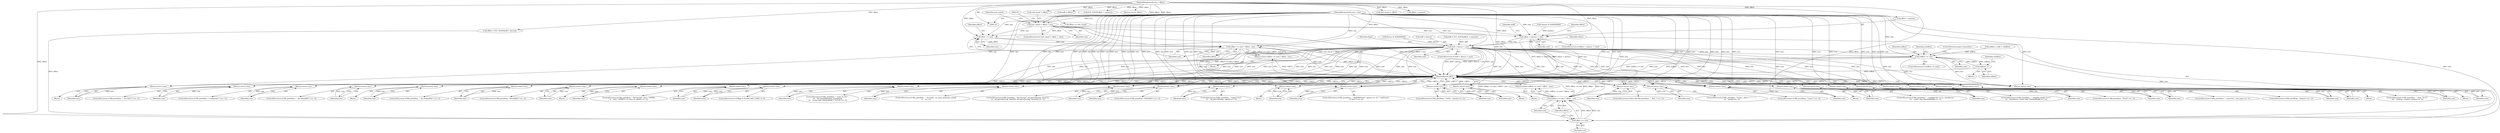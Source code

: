 digraph "0_file_ce90e05774dd77d86cfc8dfa6da57b32816841c4_2@API" {
"1000139" [label="(Call,xnh_sizeof + offset > size)"];
"1000119" [label="(MethodParameterIn,size_t offset)"];
"1000120" [label="(MethodParameterIn,size_t size)"];
"1000178" [label="(Call,offset >= size)"];
"1000177" [label="(Call,(offset >= size) ? offset : size)"];
"1000176" [label="(Return,return (offset >= size) ? offset : size;)"];
"1000223" [label="(Call,offset + namesz > size)"];
"1000238" [label="(Call,doff + descsz > size)"];
"1000246" [label="(Call,offset >= size)"];
"1000245" [label="(Call,(offset >= size) ? offset : size)"];
"1000244" [label="(Return,return (offset >= size) ? offset : size;)"];
"1000340" [label="(Return,return size;)"];
"1000357" [label="(Return,return size;)"];
"1000368" [label="(Return,return size;)"];
"1000379" [label="(Return,return size;)"];
"1000390" [label="(Return,return size;)"];
"1000401" [label="(Return,return size;)"];
"1000412" [label="(Return,return size;)"];
"1000436" [label="(Return,return size;)"];
"1000442" [label="(Return,return size;)"];
"1000487" [label="(Return,return size;)"];
"1000517" [label="(Return,return size;)"];
"1000579" [label="(Return,return size;)"];
"1000616" [label="(Return,return size;)"];
"1000654" [label="(Return,return size;)"];
"1000674" [label="(Return,return size;)"];
"1000694" [label="(Return,return size;)"];
"1000706" [label="(Return,return size;)"];
"1000709" [label="(Return,return size;)"];
"1000747" [label="(Return,return size;)"];
"1000780" [label="(Return,return size;)"];
"1000786" [label="(Return,return size;)"];
"1000820" [label="(Return,return size;)"];
"1000856" [label="(Return,return size;)"];
"1000862" [label="(Return,return size;)"];
"1000946" [label="(Return,return size;)"];
"1000971" [label="(Return,return size;)"];
"1001006" [label="(Return,return size;)"];
"1001031" [label="(Return,return size;)"];
"1001037" [label="(Return,return size;)"];
"1001095" [label="(Call,noffset >= size)"];
"1001089" [label="(Call,noffset++)"];
"1001232" [label="(Return,return size;)"];
"1001238" [label="(Return,return size;)"];
"1000405" [label="(ControlStructure,if (file_printf(ms, \"<unknown>\") == -1))"];
"1000238" [label="(Call,doff + descsz > size)"];
"1000401" [label="(Return,return size;)"];
"1000972" [label="(Identifier,size)"];
"1000694" [label="(Return,return size;)"];
"1000709" [label="(Return,return size;)"];
"1000357" [label="(Return,return size;)"];
"1000862" [label="(Return,return size;)"];
"1000678" [label="(ControlStructure,if (file_printf(ms, \", compiler model: %.*s\",\n\t\t\t    (int)descsz, (const char *)&nbuf[doff]) == -1))"];
"1000244" [label="(Return,return (offset >= size) ? offset : size;)"];
"1000139" [label="(Call,xnh_sizeof + offset > size)"];
"1000633" [label="(Block,)"];
"1000177" [label="(Call,(offset >= size) ? offset : size)"];
"1000642" [label="(Block,)"];
"1001097" [label="(Identifier,size)"];
"1000772" [label="(Block,)"];
"1000230" [label="(Identifier,doff)"];
"1001239" [label="(Identifier,size)"];
"1000580" [label="(Identifier,size)"];
"1000698" [label="(ControlStructure,if (file_printf(ms, \", note=%u\", xnh_type) == -1))"];
"1000857" [label="(Identifier,size)"];
"1000231" [label="(Call,offset = ELF_ALIGN(doff + descsz))"];
"1000947" [label="(Identifier,size)"];
"1000507" [label="(ControlStructure,if (file_printf(ms, \"%02x\", desc[i]) == -1))"];
"1001089" [label="(Call,noffset++)"];
"1000856" [label="(Return,return size;)"];
"1000616" [label="(Return,return size;)"];
"1000175" [label="(Block,)"];
"1000246" [label="(Call,offset >= size)"];
"1000213" [label="(Call,noff = offset)"];
"1000184" [label="(Call,namesz & 0x80000000)"];
"1000350" [label="(ControlStructure,if (file_printf(ms, \"Linux\") == -1))"];
"1000255" [label="(Identifier,flags)"];
"1000488" [label="(Identifier,size)"];
"1001007" [label="(Identifier,size)"];
"1000147" [label="(Identifier,xnh_sizeof)"];
"1001088" [label="(Block,)"];
"1000380" [label="(Identifier,size)"];
"1000946" [label="(Return,return size;)"];
"1000199" [label="(Call,descsz & 0x80000000)"];
"1000413" [label="(Identifier,size)"];
"1000143" [label="(Identifier,size)"];
"1000239" [label="(Call,doff + descsz)"];
"1000821" [label="(Identifier,size)"];
"1000402" [label="(Identifier,size)"];
"1000820" [label="(Return,return size;)"];
"1000787" [label="(Identifier,size)"];
"1000747" [label="(Return,return size;)"];
"1001006" [label="(Return,return size;)"];
"1000340" [label="(Return,return size;)"];
"1001090" [label="(Identifier,noffset)"];
"1000218" [label="(Call,ELF_ALIGN(offset + namesz))"];
"1000617" [label="(Identifier,size)"];
"1001238" [label="(Return,return size;)"];
"1001072" [label="(Call,noffset = doff + reloffset)"];
"1000813" [label="(ControlStructure,if (file_printf(ms, \", for DragonFly\") == -1))"];
"1000517" [label="(Return,return size;)"];
"1000176" [label="(Return,return (offset >= size) ? offset : size;)"];
"1001242" [label="(Return,return offset;)"];
"1000180" [label="(Identifier,size)"];
"1000158" [label="(Call,offset += xnh_sizeof)"];
"1000120" [label="(MethodParameterIn,size_t size)"];
"1000412" [label="(Return,return size;)"];
"1000250" [label="(Identifier,size)"];
"1000487" [label="(Return,return size;)"];
"1000245" [label="(Call,(offset >= size) ? offset : size)"];
"1000655" [label="(Identifier,size)"];
"1000390" [label="(Return,return size;)"];
"1000987" [label="(ControlStructure,if (file_printf(ms, \", from '%.31s'\",\n \t\t\t    file_printable(sbuf, sizeof(sbuf),\n \t\t\t    (const char *)&nbuf[doff + 0x7c])) == -1))"];
"1000971" [label="(Return,return size;)"];
"1000179" [label="(Identifier,offset)"];
"1000811" [label="(Block,)"];
"1000695" [label="(Identifier,size)"];
"1001244" [label="(MethodReturn,RET)"];
"1000674" [label="(Return,return size;)"];
"1001092" [label="(Identifier,reloffset)"];
"1000707" [label="(Identifier,size)"];
"1000182" [label="(Identifier,size)"];
"1000140" [label="(Call,xnh_sizeof + offset)"];
"1001233" [label="(Identifier,size)"];
"1000248" [label="(Identifier,size)"];
"1000773" [label="(ControlStructure,if (file_printf(ms, \", for OpenBSD\") == -1))"];
"1000436" [label="(Return,return size;)"];
"1000710" [label="(Identifier,size)"];
"1000442" [label="(Return,return size;)"];
"1000222" [label="(ControlStructure,if (offset + namesz > size))"];
"1000232" [label="(Identifier,offset)"];
"1000443" [label="(Identifier,size)"];
"1001032" [label="(Identifier,size)"];
"1000391" [label="(Identifier,size)"];
"1000781" [label="(Identifier,size)"];
"1000223" [label="(Call,offset + namesz > size)"];
"1000414" [label="(ControlStructure,if (file_printf(ms, \" %d.%d.%d\", elf_getu32(swap, desc[1]),\n \t\t    elf_getu32(swap, desc[2]), elf_getu32(swap, desc[3])) == -1))"];
"1000939" [label="(ControlStructure,if ((*flags & FLAGS_DID_CORE) != 0))"];
"1000224" [label="(Call,offset + namesz)"];
"1000247" [label="(Identifier,offset)"];
"1000358" [label="(Identifier,size)"];
"1001232" [label="(Return,return size;)"];
"1001063" [label="(Block,)"];
"1000242" [label="(Identifier,size)"];
"1000341" [label="(Identifier,size)"];
"1000383" [label="(ControlStructure,if (file_printf(ms, \"kFreeBSD\") == -1))"];
"1001096" [label="(Identifier,noffset)"];
"1000838" [label="(ControlStructure,if (file_printf(ms, \" %d.%d.%d\", desc / 100000,\n\t\t    desc / 10000 % 10, desc % 10000) == -1))"];
"1000961" [label="(ControlStructure,if (file_printf(ms, \", %s-style\", os_style_names[os_style])\n \t\t    == -1))"];
"1000138" [label="(ControlStructure,if (xnh_sizeof + offset > size))"];
"1000518" [label="(Identifier,size)"];
"1000379" [label="(Return,return size;)"];
"1000146" [label="(Call,xnh_sizeof + offset)"];
"1000579" [label="(Return,return size;)"];
"1001021" [label="(ControlStructure,if (file_printf(ms, \" (signal %u)\",\n \t\t\t    elf_getu32(swap, signo)) == -1))"];
"1000119" [label="(MethodParameterIn,size_t offset)"];
"1000321" [label="(Block,)"];
"1000985" [label="(Block,)"];
"1000369" [label="(Identifier,size)"];
"1000216" [label="(Call,doff = ELF_ALIGN(offset + namesz))"];
"1000237" [label="(ControlStructure,if (doff + descsz > size))"];
"1000333" [label="(ControlStructure,if (file_printf(ms, \", for GNU/\") == -1))"];
"1000570" [label="(ControlStructure,if (desc && file_printf(ms, \", PaX: \") == -1))"];
"1001038" [label="(Identifier,size)"];
"1000372" [label="(ControlStructure,if (file_printf(ms, \"Solaris\") == -1))"];
"1000437" [label="(Identifier,size)"];
"1001094" [label="(ControlStructure,if (noffset >= size))"];
"1001031" [label="(Return,return size;)"];
"1000601" [label="(ControlStructure,if (file_printf(ms, \"%s%s\", did++ ? \",\" : \"\",\n \t\t\t    pax[i]) == -1))"];
"1000181" [label="(Identifier,offset)"];
"1001037" [label="(Return,return size;)"];
"1000748" [label="(Identifier,size)"];
"1000658" [label="(ControlStructure,if (file_printf(ms, \", compiled for: %.*s\", (int)descsz,\n\t\t\t    (const char *)&nbuf[doff]) == -1))"];
"1001219" [label="(ControlStructure,if (file_printf(ms, \", from '%.*s'\",\n \t\t\t\t    (int)(cp - cname), cname) == -1))"];
"1000243" [label="(Block,)"];
"1000219" [label="(Call,offset + namesz)"];
"1000368" [label="(Return,return size;)"];
"1000394" [label="(ControlStructure,if (file_printf(ms, \"kNetBSD\") == -1))"];
"1001101" [label="(Identifier,reloffset)"];
"1000654" [label="(Return,return size;)"];
"1000227" [label="(Identifier,size)"];
"1000786" [label="(Return,return size;)"];
"1000863" [label="(Identifier,size)"];
"1000361" [label="(ControlStructure,if (file_printf(ms, \"Hurd\") == -1))"];
"1001095" [label="(Call,noffset >= size)"];
"1000706" [label="(Return,return size;)"];
"1000735" [label="(Block,)"];
"1000675" [label="(Identifier,size)"];
"1000178" [label="(Call,offset >= size)"];
"1001098" [label="(ControlStructure,goto tryanother;)"];
"1000474" [label="(ControlStructure,if (file_printf(ms, \", BuildID[%s]=\", descsz == 16 ? \"md5/uuid\" :\n\t\t\"sha1\") == -1))"];
"1000780" [label="(Return,return size;)"];
"1000249" [label="(Identifier,offset)"];
"1000139" -> "1000138"  [label="AST: "];
"1000139" -> "1000143"  [label="CFG: "];
"1000140" -> "1000139"  [label="AST: "];
"1000143" -> "1000139"  [label="AST: "];
"1000147" -> "1000139"  [label="CFG: "];
"1000150" -> "1000139"  [label="CFG: "];
"1000139" -> "1001244"  [label="DDG: xnh_sizeof + offset > size"];
"1000139" -> "1001244"  [label="DDG: xnh_sizeof + offset"];
"1000139" -> "1001244"  [label="DDG: size"];
"1000119" -> "1000139"  [label="DDG: offset"];
"1000120" -> "1000139"  [label="DDG: size"];
"1000139" -> "1000178"  [label="DDG: size"];
"1000139" -> "1000223"  [label="DDG: size"];
"1000119" -> "1000116"  [label="AST: "];
"1000119" -> "1001244"  [label="DDG: offset"];
"1000119" -> "1000140"  [label="DDG: offset"];
"1000119" -> "1000146"  [label="DDG: offset"];
"1000119" -> "1000158"  [label="DDG: offset"];
"1000119" -> "1000177"  [label="DDG: offset"];
"1000119" -> "1000178"  [label="DDG: offset"];
"1000119" -> "1000213"  [label="DDG: offset"];
"1000119" -> "1000218"  [label="DDG: offset"];
"1000119" -> "1000219"  [label="DDG: offset"];
"1000119" -> "1000223"  [label="DDG: offset"];
"1000119" -> "1000224"  [label="DDG: offset"];
"1000119" -> "1000231"  [label="DDG: offset"];
"1000119" -> "1000245"  [label="DDG: offset"];
"1000119" -> "1000246"  [label="DDG: offset"];
"1000119" -> "1001242"  [label="DDG: offset"];
"1000120" -> "1000116"  [label="AST: "];
"1000120" -> "1001244"  [label="DDG: size"];
"1000120" -> "1000177"  [label="DDG: size"];
"1000120" -> "1000178"  [label="DDG: size"];
"1000120" -> "1000223"  [label="DDG: size"];
"1000120" -> "1000238"  [label="DDG: size"];
"1000120" -> "1000245"  [label="DDG: size"];
"1000120" -> "1000246"  [label="DDG: size"];
"1000120" -> "1000340"  [label="DDG: size"];
"1000120" -> "1000357"  [label="DDG: size"];
"1000120" -> "1000368"  [label="DDG: size"];
"1000120" -> "1000379"  [label="DDG: size"];
"1000120" -> "1000390"  [label="DDG: size"];
"1000120" -> "1000401"  [label="DDG: size"];
"1000120" -> "1000412"  [label="DDG: size"];
"1000120" -> "1000436"  [label="DDG: size"];
"1000120" -> "1000442"  [label="DDG: size"];
"1000120" -> "1000487"  [label="DDG: size"];
"1000120" -> "1000517"  [label="DDG: size"];
"1000120" -> "1000579"  [label="DDG: size"];
"1000120" -> "1000616"  [label="DDG: size"];
"1000120" -> "1000654"  [label="DDG: size"];
"1000120" -> "1000674"  [label="DDG: size"];
"1000120" -> "1000694"  [label="DDG: size"];
"1000120" -> "1000706"  [label="DDG: size"];
"1000120" -> "1000709"  [label="DDG: size"];
"1000120" -> "1000747"  [label="DDG: size"];
"1000120" -> "1000780"  [label="DDG: size"];
"1000120" -> "1000786"  [label="DDG: size"];
"1000120" -> "1000820"  [label="DDG: size"];
"1000120" -> "1000856"  [label="DDG: size"];
"1000120" -> "1000862"  [label="DDG: size"];
"1000120" -> "1000946"  [label="DDG: size"];
"1000120" -> "1000971"  [label="DDG: size"];
"1000120" -> "1001006"  [label="DDG: size"];
"1000120" -> "1001031"  [label="DDG: size"];
"1000120" -> "1001037"  [label="DDG: size"];
"1000120" -> "1001095"  [label="DDG: size"];
"1000120" -> "1001232"  [label="DDG: size"];
"1000120" -> "1001238"  [label="DDG: size"];
"1000178" -> "1000177"  [label="AST: "];
"1000178" -> "1000180"  [label="CFG: "];
"1000179" -> "1000178"  [label="AST: "];
"1000180" -> "1000178"  [label="AST: "];
"1000181" -> "1000178"  [label="CFG: "];
"1000182" -> "1000178"  [label="CFG: "];
"1000178" -> "1000177"  [label="DDG: offset"];
"1000178" -> "1000177"  [label="DDG: size"];
"1000158" -> "1000178"  [label="DDG: offset"];
"1000177" -> "1000176"  [label="AST: "];
"1000177" -> "1000181"  [label="CFG: "];
"1000177" -> "1000182"  [label="CFG: "];
"1000181" -> "1000177"  [label="AST: "];
"1000182" -> "1000177"  [label="AST: "];
"1000176" -> "1000177"  [label="CFG: "];
"1000177" -> "1001244"  [label="DDG: size"];
"1000177" -> "1001244"  [label="DDG: offset >= size"];
"1000177" -> "1001244"  [label="DDG: offset"];
"1000177" -> "1001244"  [label="DDG: (offset >= size) ? offset : size"];
"1000177" -> "1000176"  [label="DDG: (offset >= size) ? offset : size"];
"1000176" -> "1000175"  [label="AST: "];
"1001244" -> "1000176"  [label="CFG: "];
"1000176" -> "1001244"  [label="DDG: <RET>"];
"1000223" -> "1000222"  [label="AST: "];
"1000223" -> "1000227"  [label="CFG: "];
"1000224" -> "1000223"  [label="AST: "];
"1000227" -> "1000223"  [label="AST: "];
"1000230" -> "1000223"  [label="CFG: "];
"1000232" -> "1000223"  [label="CFG: "];
"1000223" -> "1001244"  [label="DDG: size"];
"1000223" -> "1001244"  [label="DDG: offset + namesz > size"];
"1000223" -> "1001244"  [label="DDG: offset + namesz"];
"1000158" -> "1000223"  [label="DDG: offset"];
"1000184" -> "1000223"  [label="DDG: namesz"];
"1000223" -> "1000238"  [label="DDG: size"];
"1000238" -> "1000237"  [label="AST: "];
"1000238" -> "1000242"  [label="CFG: "];
"1000239" -> "1000238"  [label="AST: "];
"1000242" -> "1000238"  [label="AST: "];
"1000247" -> "1000238"  [label="CFG: "];
"1000255" -> "1000238"  [label="CFG: "];
"1000238" -> "1001244"  [label="DDG: doff + descsz"];
"1000238" -> "1001244"  [label="DDG: doff + descsz > size"];
"1000238" -> "1001244"  [label="DDG: size"];
"1000216" -> "1000238"  [label="DDG: doff"];
"1000199" -> "1000238"  [label="DDG: descsz"];
"1000238" -> "1000246"  [label="DDG: size"];
"1000238" -> "1000340"  [label="DDG: size"];
"1000238" -> "1000357"  [label="DDG: size"];
"1000238" -> "1000368"  [label="DDG: size"];
"1000238" -> "1000379"  [label="DDG: size"];
"1000238" -> "1000390"  [label="DDG: size"];
"1000238" -> "1000401"  [label="DDG: size"];
"1000238" -> "1000412"  [label="DDG: size"];
"1000238" -> "1000436"  [label="DDG: size"];
"1000238" -> "1000442"  [label="DDG: size"];
"1000238" -> "1000487"  [label="DDG: size"];
"1000238" -> "1000517"  [label="DDG: size"];
"1000238" -> "1000579"  [label="DDG: size"];
"1000238" -> "1000616"  [label="DDG: size"];
"1000238" -> "1000654"  [label="DDG: size"];
"1000238" -> "1000674"  [label="DDG: size"];
"1000238" -> "1000694"  [label="DDG: size"];
"1000238" -> "1000706"  [label="DDG: size"];
"1000238" -> "1000709"  [label="DDG: size"];
"1000238" -> "1000747"  [label="DDG: size"];
"1000238" -> "1000780"  [label="DDG: size"];
"1000238" -> "1000786"  [label="DDG: size"];
"1000238" -> "1000820"  [label="DDG: size"];
"1000238" -> "1000856"  [label="DDG: size"];
"1000238" -> "1000862"  [label="DDG: size"];
"1000238" -> "1000946"  [label="DDG: size"];
"1000238" -> "1000971"  [label="DDG: size"];
"1000238" -> "1001006"  [label="DDG: size"];
"1000238" -> "1001031"  [label="DDG: size"];
"1000238" -> "1001037"  [label="DDG: size"];
"1000238" -> "1001095"  [label="DDG: size"];
"1000238" -> "1001232"  [label="DDG: size"];
"1000238" -> "1001238"  [label="DDG: size"];
"1000246" -> "1000245"  [label="AST: "];
"1000246" -> "1000248"  [label="CFG: "];
"1000247" -> "1000246"  [label="AST: "];
"1000248" -> "1000246"  [label="AST: "];
"1000249" -> "1000246"  [label="CFG: "];
"1000250" -> "1000246"  [label="CFG: "];
"1000246" -> "1000245"  [label="DDG: offset"];
"1000246" -> "1000245"  [label="DDG: size"];
"1000231" -> "1000246"  [label="DDG: offset"];
"1000245" -> "1000244"  [label="AST: "];
"1000245" -> "1000249"  [label="CFG: "];
"1000245" -> "1000250"  [label="CFG: "];
"1000249" -> "1000245"  [label="AST: "];
"1000250" -> "1000245"  [label="AST: "];
"1000244" -> "1000245"  [label="CFG: "];
"1000245" -> "1001244"  [label="DDG: size"];
"1000245" -> "1001244"  [label="DDG: (offset >= size) ? offset : size"];
"1000245" -> "1001244"  [label="DDG: offset >= size"];
"1000245" -> "1001244"  [label="DDG: offset"];
"1000245" -> "1000244"  [label="DDG: (offset >= size) ? offset : size"];
"1000244" -> "1000243"  [label="AST: "];
"1001244" -> "1000244"  [label="CFG: "];
"1000244" -> "1001244"  [label="DDG: <RET>"];
"1000340" -> "1000333"  [label="AST: "];
"1000340" -> "1000341"  [label="CFG: "];
"1000341" -> "1000340"  [label="AST: "];
"1001244" -> "1000340"  [label="CFG: "];
"1000340" -> "1001244"  [label="DDG: <RET>"];
"1000341" -> "1000340"  [label="DDG: size"];
"1000357" -> "1000350"  [label="AST: "];
"1000357" -> "1000358"  [label="CFG: "];
"1000358" -> "1000357"  [label="AST: "];
"1001244" -> "1000357"  [label="CFG: "];
"1000357" -> "1001244"  [label="DDG: <RET>"];
"1000358" -> "1000357"  [label="DDG: size"];
"1000368" -> "1000361"  [label="AST: "];
"1000368" -> "1000369"  [label="CFG: "];
"1000369" -> "1000368"  [label="AST: "];
"1001244" -> "1000368"  [label="CFG: "];
"1000368" -> "1001244"  [label="DDG: <RET>"];
"1000369" -> "1000368"  [label="DDG: size"];
"1000379" -> "1000372"  [label="AST: "];
"1000379" -> "1000380"  [label="CFG: "];
"1000380" -> "1000379"  [label="AST: "];
"1001244" -> "1000379"  [label="CFG: "];
"1000379" -> "1001244"  [label="DDG: <RET>"];
"1000380" -> "1000379"  [label="DDG: size"];
"1000390" -> "1000383"  [label="AST: "];
"1000390" -> "1000391"  [label="CFG: "];
"1000391" -> "1000390"  [label="AST: "];
"1001244" -> "1000390"  [label="CFG: "];
"1000390" -> "1001244"  [label="DDG: <RET>"];
"1000391" -> "1000390"  [label="DDG: size"];
"1000401" -> "1000394"  [label="AST: "];
"1000401" -> "1000402"  [label="CFG: "];
"1000402" -> "1000401"  [label="AST: "];
"1001244" -> "1000401"  [label="CFG: "];
"1000401" -> "1001244"  [label="DDG: <RET>"];
"1000402" -> "1000401"  [label="DDG: size"];
"1000412" -> "1000405"  [label="AST: "];
"1000412" -> "1000413"  [label="CFG: "];
"1000413" -> "1000412"  [label="AST: "];
"1001244" -> "1000412"  [label="CFG: "];
"1000412" -> "1001244"  [label="DDG: <RET>"];
"1000413" -> "1000412"  [label="DDG: size"];
"1000436" -> "1000414"  [label="AST: "];
"1000436" -> "1000437"  [label="CFG: "];
"1000437" -> "1000436"  [label="AST: "];
"1001244" -> "1000436"  [label="CFG: "];
"1000436" -> "1001244"  [label="DDG: <RET>"];
"1000437" -> "1000436"  [label="DDG: size"];
"1000442" -> "1000321"  [label="AST: "];
"1000442" -> "1000443"  [label="CFG: "];
"1000443" -> "1000442"  [label="AST: "];
"1001244" -> "1000442"  [label="CFG: "];
"1000442" -> "1001244"  [label="DDG: <RET>"];
"1000443" -> "1000442"  [label="DDG: size"];
"1000487" -> "1000474"  [label="AST: "];
"1000487" -> "1000488"  [label="CFG: "];
"1000488" -> "1000487"  [label="AST: "];
"1001244" -> "1000487"  [label="CFG: "];
"1000487" -> "1001244"  [label="DDG: <RET>"];
"1000488" -> "1000487"  [label="DDG: size"];
"1000517" -> "1000507"  [label="AST: "];
"1000517" -> "1000518"  [label="CFG: "];
"1000518" -> "1000517"  [label="AST: "];
"1001244" -> "1000517"  [label="CFG: "];
"1000517" -> "1001244"  [label="DDG: <RET>"];
"1000518" -> "1000517"  [label="DDG: size"];
"1000579" -> "1000570"  [label="AST: "];
"1000579" -> "1000580"  [label="CFG: "];
"1000580" -> "1000579"  [label="AST: "];
"1001244" -> "1000579"  [label="CFG: "];
"1000579" -> "1001244"  [label="DDG: <RET>"];
"1000580" -> "1000579"  [label="DDG: size"];
"1000616" -> "1000601"  [label="AST: "];
"1000616" -> "1000617"  [label="CFG: "];
"1000617" -> "1000616"  [label="AST: "];
"1001244" -> "1000616"  [label="CFG: "];
"1000616" -> "1001244"  [label="DDG: <RET>"];
"1000617" -> "1000616"  [label="DDG: size"];
"1000654" -> "1000642"  [label="AST: "];
"1000654" -> "1000655"  [label="CFG: "];
"1000655" -> "1000654"  [label="AST: "];
"1001244" -> "1000654"  [label="CFG: "];
"1000654" -> "1001244"  [label="DDG: <RET>"];
"1000655" -> "1000654"  [label="DDG: size"];
"1000674" -> "1000658"  [label="AST: "];
"1000674" -> "1000675"  [label="CFG: "];
"1000675" -> "1000674"  [label="AST: "];
"1001244" -> "1000674"  [label="CFG: "];
"1000674" -> "1001244"  [label="DDG: <RET>"];
"1000675" -> "1000674"  [label="DDG: size"];
"1000694" -> "1000678"  [label="AST: "];
"1000694" -> "1000695"  [label="CFG: "];
"1000695" -> "1000694"  [label="AST: "];
"1001244" -> "1000694"  [label="CFG: "];
"1000694" -> "1001244"  [label="DDG: <RET>"];
"1000695" -> "1000694"  [label="DDG: size"];
"1000706" -> "1000698"  [label="AST: "];
"1000706" -> "1000707"  [label="CFG: "];
"1000707" -> "1000706"  [label="AST: "];
"1001244" -> "1000706"  [label="CFG: "];
"1000706" -> "1001244"  [label="DDG: <RET>"];
"1000707" -> "1000706"  [label="DDG: size"];
"1000709" -> "1000633"  [label="AST: "];
"1000709" -> "1000710"  [label="CFG: "];
"1000710" -> "1000709"  [label="AST: "];
"1001244" -> "1000709"  [label="CFG: "];
"1000709" -> "1001244"  [label="DDG: <RET>"];
"1000710" -> "1000709"  [label="DDG: size"];
"1000747" -> "1000735"  [label="AST: "];
"1000747" -> "1000748"  [label="CFG: "];
"1000748" -> "1000747"  [label="AST: "];
"1001244" -> "1000747"  [label="CFG: "];
"1000747" -> "1001244"  [label="DDG: <RET>"];
"1000748" -> "1000747"  [label="DDG: size"];
"1000780" -> "1000773"  [label="AST: "];
"1000780" -> "1000781"  [label="CFG: "];
"1000781" -> "1000780"  [label="AST: "];
"1001244" -> "1000780"  [label="CFG: "];
"1000780" -> "1001244"  [label="DDG: <RET>"];
"1000781" -> "1000780"  [label="DDG: size"];
"1000786" -> "1000772"  [label="AST: "];
"1000786" -> "1000787"  [label="CFG: "];
"1000787" -> "1000786"  [label="AST: "];
"1001244" -> "1000786"  [label="CFG: "];
"1000786" -> "1001244"  [label="DDG: <RET>"];
"1000787" -> "1000786"  [label="DDG: size"];
"1000820" -> "1000813"  [label="AST: "];
"1000820" -> "1000821"  [label="CFG: "];
"1000821" -> "1000820"  [label="AST: "];
"1001244" -> "1000820"  [label="CFG: "];
"1000820" -> "1001244"  [label="DDG: <RET>"];
"1000821" -> "1000820"  [label="DDG: size"];
"1000856" -> "1000838"  [label="AST: "];
"1000856" -> "1000857"  [label="CFG: "];
"1000857" -> "1000856"  [label="AST: "];
"1001244" -> "1000856"  [label="CFG: "];
"1000856" -> "1001244"  [label="DDG: <RET>"];
"1000857" -> "1000856"  [label="DDG: size"];
"1000862" -> "1000811"  [label="AST: "];
"1000862" -> "1000863"  [label="CFG: "];
"1000863" -> "1000862"  [label="AST: "];
"1001244" -> "1000862"  [label="CFG: "];
"1000862" -> "1001244"  [label="DDG: <RET>"];
"1000863" -> "1000862"  [label="DDG: size"];
"1000946" -> "1000939"  [label="AST: "];
"1000946" -> "1000947"  [label="CFG: "];
"1000947" -> "1000946"  [label="AST: "];
"1001244" -> "1000946"  [label="CFG: "];
"1000946" -> "1001244"  [label="DDG: <RET>"];
"1000947" -> "1000946"  [label="DDG: size"];
"1000971" -> "1000961"  [label="AST: "];
"1000971" -> "1000972"  [label="CFG: "];
"1000972" -> "1000971"  [label="AST: "];
"1001244" -> "1000971"  [label="CFG: "];
"1000971" -> "1001244"  [label="DDG: <RET>"];
"1000972" -> "1000971"  [label="DDG: size"];
"1001006" -> "1000987"  [label="AST: "];
"1001006" -> "1001007"  [label="CFG: "];
"1001007" -> "1001006"  [label="AST: "];
"1001244" -> "1001006"  [label="CFG: "];
"1001006" -> "1001244"  [label="DDG: <RET>"];
"1001007" -> "1001006"  [label="DDG: size"];
"1001031" -> "1001021"  [label="AST: "];
"1001031" -> "1001032"  [label="CFG: "];
"1001032" -> "1001031"  [label="AST: "];
"1001244" -> "1001031"  [label="CFG: "];
"1001031" -> "1001244"  [label="DDG: <RET>"];
"1001032" -> "1001031"  [label="DDG: size"];
"1001037" -> "1000985"  [label="AST: "];
"1001037" -> "1001038"  [label="CFG: "];
"1001038" -> "1001037"  [label="AST: "];
"1001244" -> "1001037"  [label="CFG: "];
"1001037" -> "1001244"  [label="DDG: <RET>"];
"1001038" -> "1001037"  [label="DDG: size"];
"1001095" -> "1001094"  [label="AST: "];
"1001095" -> "1001097"  [label="CFG: "];
"1001096" -> "1001095"  [label="AST: "];
"1001097" -> "1001095"  [label="AST: "];
"1001098" -> "1001095"  [label="CFG: "];
"1001101" -> "1001095"  [label="CFG: "];
"1001095" -> "1001244"  [label="DDG: size"];
"1001095" -> "1001244"  [label="DDG: noffset"];
"1001095" -> "1001244"  [label="DDG: noffset >= size"];
"1001095" -> "1001089"  [label="DDG: noffset"];
"1001072" -> "1001095"  [label="DDG: noffset"];
"1001089" -> "1001095"  [label="DDG: noffset"];
"1001095" -> "1001232"  [label="DDG: size"];
"1001095" -> "1001238"  [label="DDG: size"];
"1001089" -> "1001088"  [label="AST: "];
"1001089" -> "1001090"  [label="CFG: "];
"1001090" -> "1001089"  [label="AST: "];
"1001092" -> "1001089"  [label="CFG: "];
"1001089" -> "1001244"  [label="DDG: noffset"];
"1001232" -> "1001219"  [label="AST: "];
"1001232" -> "1001233"  [label="CFG: "];
"1001233" -> "1001232"  [label="AST: "];
"1001244" -> "1001232"  [label="CFG: "];
"1001232" -> "1001244"  [label="DDG: <RET>"];
"1001233" -> "1001232"  [label="DDG: size"];
"1001238" -> "1001063"  [label="AST: "];
"1001238" -> "1001239"  [label="CFG: "];
"1001239" -> "1001238"  [label="AST: "];
"1001244" -> "1001238"  [label="CFG: "];
"1001238" -> "1001244"  [label="DDG: <RET>"];
"1001239" -> "1001238"  [label="DDG: size"];
}
